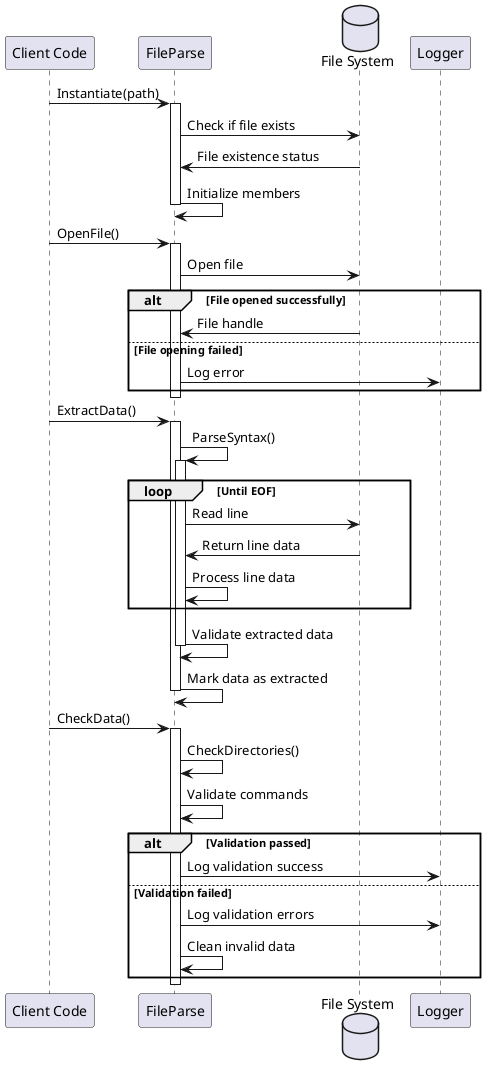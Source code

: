 @startuml fileparse

participant "Client Code" as client
participant "FileParse" as fp
database "File System" as fs
participant "Logger" as log

client -> fp : Instantiate(path)
activate fp
fp -> fs : Check if file exists
fs -> fp : File existence status
fp -> fp : Initialize members
deactivate fp

client -> fp : OpenFile()
activate fp
fp -> fs : Open file
alt File opened successfully
    fs -> fp : File handle
else File opening failed
    fp -> log : Log error
end
deactivate fp

client -> fp : ExtractData()
activate fp
fp -> fp : ParseSyntax()
activate fp
loop Until EOF
    fp -> fs : Read line
    fs -> fp : Return line data
    fp -> fp : Process line data
end
fp -> fp : Validate extracted data
deactivate fp
fp -> fp : Mark data as extracted
deactivate fp

client -> fp : CheckData()
activate fp
fp -> fp : CheckDirectories()
fp -> fp : Validate commands
alt Validation passed
    fp -> log : Log validation success
else Validation failed
    fp -> log : Log validation errors
    fp -> fp : Clean invalid data
end
deactivate fp

@enduml

